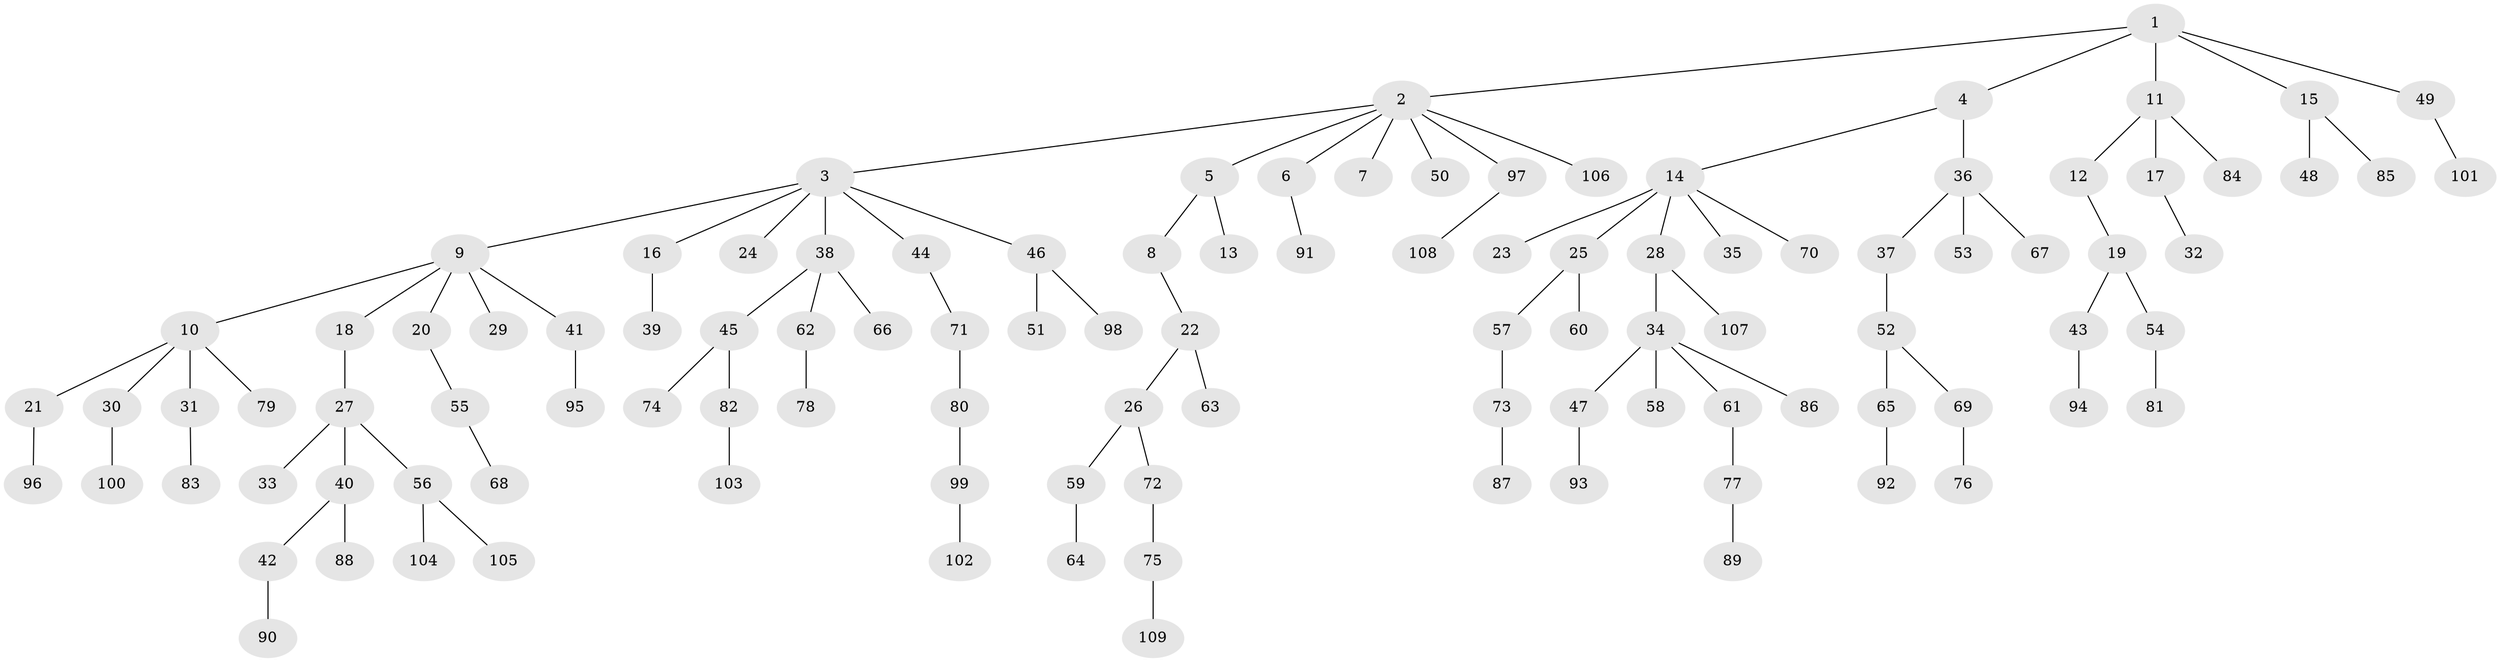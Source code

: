 // coarse degree distribution, {11: 0.02631578947368421, 7: 0.013157894736842105, 3: 0.11842105263157894, 2: 0.2236842105263158, 1: 0.5657894736842105, 4: 0.039473684210526314, 5: 0.013157894736842105}
// Generated by graph-tools (version 1.1) at 2025/19/03/04/25 18:19:14]
// undirected, 109 vertices, 108 edges
graph export_dot {
graph [start="1"]
  node [color=gray90,style=filled];
  1;
  2;
  3;
  4;
  5;
  6;
  7;
  8;
  9;
  10;
  11;
  12;
  13;
  14;
  15;
  16;
  17;
  18;
  19;
  20;
  21;
  22;
  23;
  24;
  25;
  26;
  27;
  28;
  29;
  30;
  31;
  32;
  33;
  34;
  35;
  36;
  37;
  38;
  39;
  40;
  41;
  42;
  43;
  44;
  45;
  46;
  47;
  48;
  49;
  50;
  51;
  52;
  53;
  54;
  55;
  56;
  57;
  58;
  59;
  60;
  61;
  62;
  63;
  64;
  65;
  66;
  67;
  68;
  69;
  70;
  71;
  72;
  73;
  74;
  75;
  76;
  77;
  78;
  79;
  80;
  81;
  82;
  83;
  84;
  85;
  86;
  87;
  88;
  89;
  90;
  91;
  92;
  93;
  94;
  95;
  96;
  97;
  98;
  99;
  100;
  101;
  102;
  103;
  104;
  105;
  106;
  107;
  108;
  109;
  1 -- 2;
  1 -- 4;
  1 -- 11;
  1 -- 15;
  1 -- 49;
  2 -- 3;
  2 -- 5;
  2 -- 6;
  2 -- 7;
  2 -- 50;
  2 -- 97;
  2 -- 106;
  3 -- 9;
  3 -- 16;
  3 -- 24;
  3 -- 38;
  3 -- 44;
  3 -- 46;
  4 -- 14;
  4 -- 36;
  5 -- 8;
  5 -- 13;
  6 -- 91;
  8 -- 22;
  9 -- 10;
  9 -- 18;
  9 -- 20;
  9 -- 29;
  9 -- 41;
  10 -- 21;
  10 -- 30;
  10 -- 31;
  10 -- 79;
  11 -- 12;
  11 -- 17;
  11 -- 84;
  12 -- 19;
  14 -- 23;
  14 -- 25;
  14 -- 28;
  14 -- 35;
  14 -- 70;
  15 -- 48;
  15 -- 85;
  16 -- 39;
  17 -- 32;
  18 -- 27;
  19 -- 43;
  19 -- 54;
  20 -- 55;
  21 -- 96;
  22 -- 26;
  22 -- 63;
  25 -- 57;
  25 -- 60;
  26 -- 59;
  26 -- 72;
  27 -- 33;
  27 -- 40;
  27 -- 56;
  28 -- 34;
  28 -- 107;
  30 -- 100;
  31 -- 83;
  34 -- 47;
  34 -- 58;
  34 -- 61;
  34 -- 86;
  36 -- 37;
  36 -- 53;
  36 -- 67;
  37 -- 52;
  38 -- 45;
  38 -- 62;
  38 -- 66;
  40 -- 42;
  40 -- 88;
  41 -- 95;
  42 -- 90;
  43 -- 94;
  44 -- 71;
  45 -- 74;
  45 -- 82;
  46 -- 51;
  46 -- 98;
  47 -- 93;
  49 -- 101;
  52 -- 65;
  52 -- 69;
  54 -- 81;
  55 -- 68;
  56 -- 104;
  56 -- 105;
  57 -- 73;
  59 -- 64;
  61 -- 77;
  62 -- 78;
  65 -- 92;
  69 -- 76;
  71 -- 80;
  72 -- 75;
  73 -- 87;
  75 -- 109;
  77 -- 89;
  80 -- 99;
  82 -- 103;
  97 -- 108;
  99 -- 102;
}
